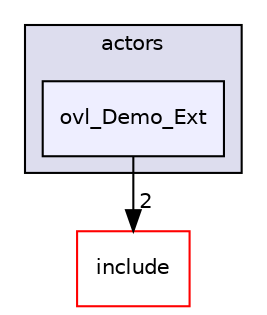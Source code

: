 digraph "src/overlays/actors/ovl_Demo_Ext" {
  compound=true
  node [ fontsize="10", fontname="Helvetica"];
  edge [ labelfontsize="10", labelfontname="Helvetica"];
  subgraph clusterdir_e93473484be31ce7bcb356bd643a22f8 {
    graph [ bgcolor="#ddddee", pencolor="black", label="actors" fontname="Helvetica", fontsize="10", URL="dir_e93473484be31ce7bcb356bd643a22f8.html"]
  dir_55d1c77e84b91eb9d284b39fc93316fd [shape=box, label="ovl_Demo_Ext", style="filled", fillcolor="#eeeeff", pencolor="black", URL="dir_55d1c77e84b91eb9d284b39fc93316fd.html"];
  }
  dir_d44c64559bbebec7f509842c48db8b23 [shape=box label="include" fillcolor="white" style="filled" color="red" URL="dir_d44c64559bbebec7f509842c48db8b23.html"];
  dir_55d1c77e84b91eb9d284b39fc93316fd->dir_d44c64559bbebec7f509842c48db8b23 [headlabel="2", labeldistance=1.5 headhref="dir_000154_000000.html"];
}
